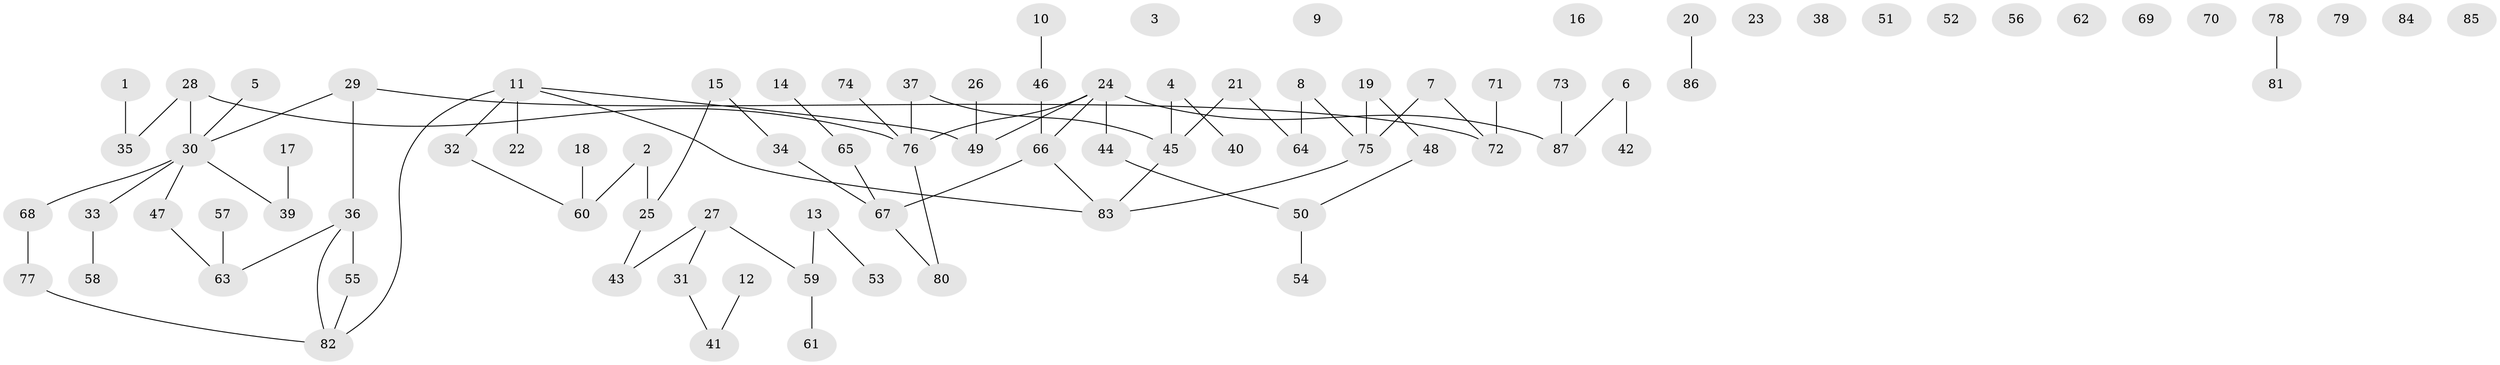// coarse degree distribution, {1: 0.26666666666666666, 3: 0.13333333333333333, 0: 0.26666666666666666, 4: 0.05, 2: 0.2, 7: 0.03333333333333333, 5: 0.03333333333333333, 6: 0.016666666666666666}
// Generated by graph-tools (version 1.1) at 2025/23/03/03/25 07:23:24]
// undirected, 87 vertices, 81 edges
graph export_dot {
graph [start="1"]
  node [color=gray90,style=filled];
  1;
  2;
  3;
  4;
  5;
  6;
  7;
  8;
  9;
  10;
  11;
  12;
  13;
  14;
  15;
  16;
  17;
  18;
  19;
  20;
  21;
  22;
  23;
  24;
  25;
  26;
  27;
  28;
  29;
  30;
  31;
  32;
  33;
  34;
  35;
  36;
  37;
  38;
  39;
  40;
  41;
  42;
  43;
  44;
  45;
  46;
  47;
  48;
  49;
  50;
  51;
  52;
  53;
  54;
  55;
  56;
  57;
  58;
  59;
  60;
  61;
  62;
  63;
  64;
  65;
  66;
  67;
  68;
  69;
  70;
  71;
  72;
  73;
  74;
  75;
  76;
  77;
  78;
  79;
  80;
  81;
  82;
  83;
  84;
  85;
  86;
  87;
  1 -- 35;
  2 -- 25;
  2 -- 60;
  4 -- 40;
  4 -- 45;
  5 -- 30;
  6 -- 42;
  6 -- 87;
  7 -- 72;
  7 -- 75;
  8 -- 64;
  8 -- 75;
  10 -- 46;
  11 -- 22;
  11 -- 32;
  11 -- 49;
  11 -- 82;
  11 -- 83;
  12 -- 41;
  13 -- 53;
  13 -- 59;
  14 -- 65;
  15 -- 25;
  15 -- 34;
  17 -- 39;
  18 -- 60;
  19 -- 48;
  19 -- 75;
  20 -- 86;
  21 -- 45;
  21 -- 64;
  24 -- 44;
  24 -- 49;
  24 -- 66;
  24 -- 76;
  24 -- 87;
  25 -- 43;
  26 -- 49;
  27 -- 31;
  27 -- 43;
  27 -- 59;
  28 -- 30;
  28 -- 35;
  28 -- 76;
  29 -- 30;
  29 -- 36;
  29 -- 72;
  30 -- 33;
  30 -- 39;
  30 -- 47;
  30 -- 68;
  31 -- 41;
  32 -- 60;
  33 -- 58;
  34 -- 67;
  36 -- 55;
  36 -- 63;
  36 -- 82;
  37 -- 45;
  37 -- 76;
  44 -- 50;
  45 -- 83;
  46 -- 66;
  47 -- 63;
  48 -- 50;
  50 -- 54;
  55 -- 82;
  57 -- 63;
  59 -- 61;
  65 -- 67;
  66 -- 67;
  66 -- 83;
  67 -- 80;
  68 -- 77;
  71 -- 72;
  73 -- 87;
  74 -- 76;
  75 -- 83;
  76 -- 80;
  77 -- 82;
  78 -- 81;
}
